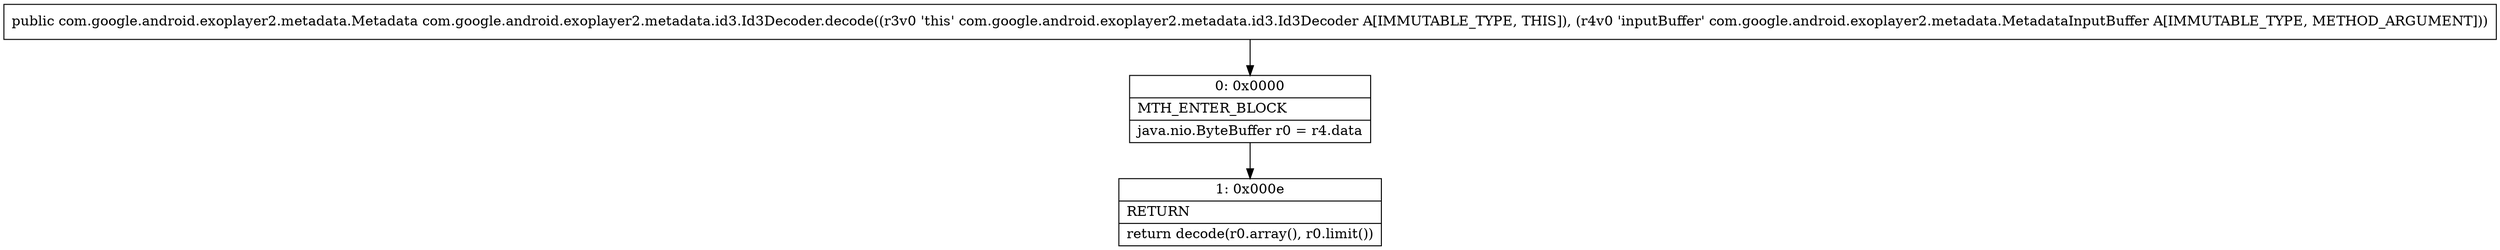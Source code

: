 digraph "CFG forcom.google.android.exoplayer2.metadata.id3.Id3Decoder.decode(Lcom\/google\/android\/exoplayer2\/metadata\/MetadataInputBuffer;)Lcom\/google\/android\/exoplayer2\/metadata\/Metadata;" {
Node_0 [shape=record,label="{0\:\ 0x0000|MTH_ENTER_BLOCK\l|java.nio.ByteBuffer r0 = r4.data\l}"];
Node_1 [shape=record,label="{1\:\ 0x000e|RETURN\l|return decode(r0.array(), r0.limit())\l}"];
MethodNode[shape=record,label="{public com.google.android.exoplayer2.metadata.Metadata com.google.android.exoplayer2.metadata.id3.Id3Decoder.decode((r3v0 'this' com.google.android.exoplayer2.metadata.id3.Id3Decoder A[IMMUTABLE_TYPE, THIS]), (r4v0 'inputBuffer' com.google.android.exoplayer2.metadata.MetadataInputBuffer A[IMMUTABLE_TYPE, METHOD_ARGUMENT])) }"];
MethodNode -> Node_0;
Node_0 -> Node_1;
}

